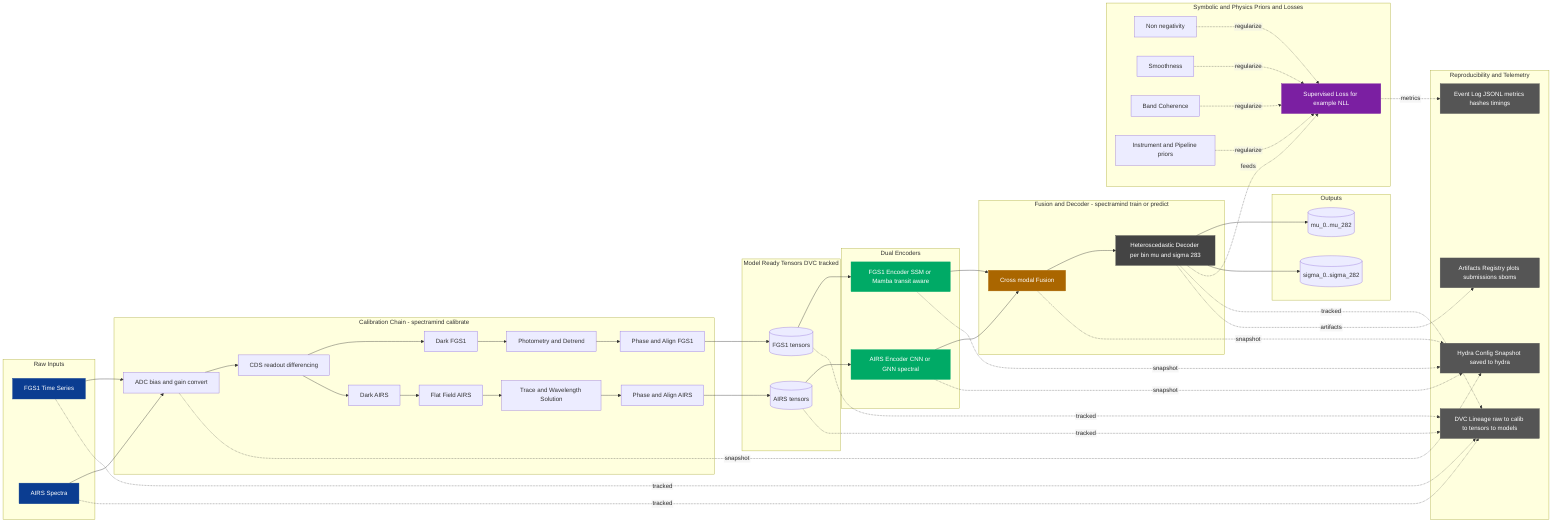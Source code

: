 %%{init: {'flowchart': {'htmlLabels': false}}}%%
flowchart LR
  %% =============================
  %% RAW INPUTS
  %% =============================
  subgraph Raw [Raw Inputs]
    A[FGS1 Time Series]:::raw
    B[AIRS Spectra]:::raw
  end

  %% =============================
  %% CALIBRATION CHAIN (branched)
  %% =============================
  subgraph Calib [Calibration Chain - spectramind calibrate]
    direction LR
    C_ADC[ADC bias and gain convert] --> C_CDS[CDS readout differencing]

    %% FGS1 branch
    C_CDS --> C_DARK_F[Dark FGS1]
    C_DARK_F --> C_PHOT[Photometry and Detrend]
    C_PHOT --> C_PHASE_F[Phase and Align FGS1]

    %% AIRS branch
    C_CDS --> C_DARK_A[Dark AIRS]
    C_DARK_A --> C_FLAT[Flat Field AIRS]
    C_FLAT --> C_TRACE[Trace and Wavelength Solution]
    C_TRACE --> C_PHASE_A[Phase and Align AIRS]
  end

  %% =============================
  %% MODEL-READY TENSORS
  %% =============================
  subgraph Tensors [Model Ready Tensors DVC tracked]
    T1[(FGS1 tensors)]
    T2[(AIRS tensors)]
  end

  %% =============================
  %% ENCODERS
  %% =============================
  subgraph Encoders [Dual Encoders]
    E1[FGS1 Encoder SSM or Mamba transit aware]:::enc
    E2[AIRS Encoder CNN or GNN spectral]:::enc
  end

  %% =============================
  %% FUSION + DECODER
  %% =============================
  subgraph Fusion [Fusion and Decoder - spectramind train or predict]
    F1[Cross modal Fusion]:::fusion
    D1[Heteroscedastic Decoder per bin mu and sigma 283]:::dec
  end

  %% =============================
  %% OUTPUTS
  %% =============================
  subgraph Outputs [Outputs]
    O1[(mu_0..mu_282)]
    O2[(sigma_0..sigma_282)]
  end

  %% =============================
  %% CONSTRAINTS / LOSSES
  %% =============================
  subgraph Constraints [Symbolic and Physics Priors and Losses]
    direction TB
    S1[Non negativity]
    S2[Smoothness]
    S3[Band Coherence]
    S4[Instrument and Pipeline priors]
    Lmain[Supervised Loss for example NLL]:::loss
  end

  %% =============================
  %% REPRO & TELEMETRY
  %% =============================
  subgraph Repro [Reproducibility and Telemetry]
    direction TB
    H1[Hydra Config Snapshot saved to hydra]:::meta
    DVC[DVC Lineage raw to calib to tensors to models]:::meta
    LOG[Event Log JSONL metrics hashes timings]:::meta
    ART[Artifacts Registry plots submissions sboms]:::meta
  end

  %% =============================
  %% WIRES
  %% =============================
  %% Raw -> Calibration
  A --> C_ADC
  B --> C_ADC

  %% Calibration -> Tensors
  C_PHASE_F --> T1
  C_PHASE_A --> T2

  %% Tensors -> Encoders
  T1 --> E1
  T2 --> E2

  %% Encoders -> Fusion -> Decoder -> Outputs
  E1 --> F1
  E2 --> F1
  F1 --> D1
  D1 --> O1
  D1 --> O2

  %% Loss wiring
  D1 -. feeds .-> Lmain
  S1 -. regularize .-> Lmain
  S2 -. regularize .-> Lmain
  S3 -. regularize .-> Lmain
  S4 -. regularize .-> Lmain

  %% Repro wiring
  %% link to concrete nodes, not subgraphs
  A -. tracked .-> DVC
  B -. tracked .-> DVC
  T1 -. tracked .-> DVC
  T2 -. tracked .-> DVC
  D1 -. tracked .-> DVC

  %% take snapshot when stages run
  C_ADC -. snapshot .-> H1
  E1 -. snapshot .-> H1
  E2 -. snapshot .-> H1
  F1 -. snapshot .-> H1

  Lmain -. metrics .-> LOG
  D1 -. artifacts .-> ART

  %% =============================
  %% STYLES
  %% =============================
  classDef raw fill:#0b3d91,stroke:#0b3d91,color:#fff;
  classDef enc fill:#0a6,stroke:#0a6,color:#fff;
  classDef fusion fill:#a60,stroke:#a60,color:#fff;
  classDef dec fill:#444,stroke:#444,color:#fff;
  classDef meta fill:#555,stroke:#555,color:#fff;
  classDef loss fill:#7b1fa2,stroke:#7b1fa2,color:#fff;